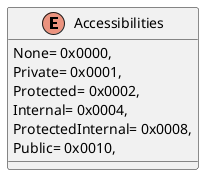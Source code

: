 @startuml
enum Accessibilities {
    None= 0x0000,
    Private= 0x0001,
    Protected= 0x0002,
    Internal= 0x0004,
    ProtectedInternal= 0x0008,
    Public= 0x0010,
}
@enduml
